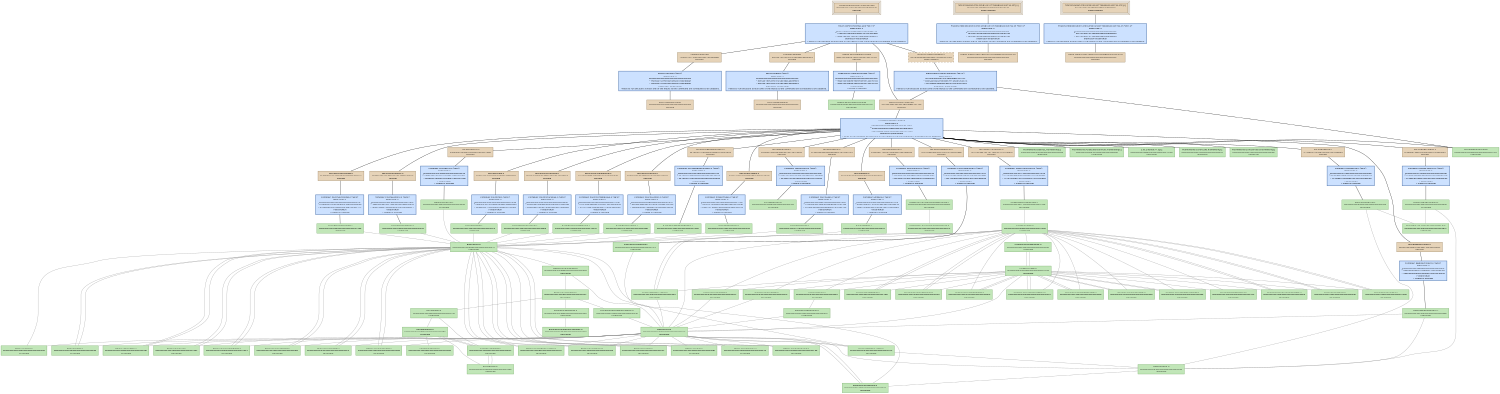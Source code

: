 digraph IOPort {
   size = "10.000000,8.500000";
   concentrate = false;

   node [ shape = box, style = filled, color = "0.3 0.5 0.6", fillcolor = "0.3 0.2 0.9", fontname = "Monaco", fontsize = "9" ];
   n00001 [ label = "Development/IOPort.mexmac.app\n493e7d42021455e7390e33bf5ef6ecf3\nMissing", color = "0.1 0.5 0.5", fillcolor = "0.1 0.2 0.9", peripheries = 3 ];
   n00002 [ label = "Contents/Info.plist\n7f2f83215c7f59029295851ec8edddaf\nMissing", color = "0.1 0.5 0.5", fillcolor = "0.1 0.2 0.9" ];
   n00003 [ label = "IOPort.build/Info.plist\n00000000000000000000000000000000\nMissing", color = "0.1 0.5 0.5", fillcolor = "0.1 0.2 0.9" ];
   n00004 [ label = "Contents/PkgInfo\nec952e1f87a4704125d04d65a8d9f939\nMissing", color = "0.1 0.5 0.5", fillcolor = "0.1 0.2 0.9" ];
   n00005 [ label = "IOPort.build/PkgInfo\n00000000000000000000000000000000\nMissing", color = "0.1 0.5 0.5", fillcolor = "0.1 0.2 0.9" ];
   n00006 [ label = "English.lproj/InfoPlist.strings\n496b1059cdcfe7eb9f109941a3c781e2\nMissing", color = "0.1 0.5 0.5", fillcolor = "0.1 0.2 0.9" ];
   n00007 [ label = "English.lproj/InfoPlist.strings\n00000000434c45840000000000000228\nUpToDate" ];
   n00008 [ label = "ppc/PsychError.o\n3f4d58451bf9a81e204ba1ce50351eb8\nMissing", color = "0.1 0.5 0.5", fillcolor = "0.1 0.2 0.9" ];
   n00009 [ label = "Base/PsychError.c\n00000000434c4585000000000000563d\nUpToDate" ];
   n00010 [ label = "ppc/PsychRegisterProject.o\n3818c5b137a64068cd34dcd73b678bf6\nMissing", color = "0.1 0.5 0.5", fillcolor = "0.1 0.2 0.9" ];
   n00011 [ label = "Base/PsychRegisterProject.c\n00000000434c458500000000000012e6\nUpToDate" ];
   n00012 [ label = "ppc/PsychHelp.o\n010e0c4a446d3b3b6dd4f07b16ce0154\nMissing", color = "0.1 0.5 0.5", fillcolor = "0.1 0.2 0.9" ];
   n00013 [ label = "Base/PsychHelp.c\n00000000434c811d00000000000005b8\nUpToDate" ];
   n00014 [ label = "ppc/MiniBox.o\n88a575d54240597ac4b7a427cb599a6c\nMissing", color = "0.1 0.5 0.5", fillcolor = "0.1 0.2 0.9" ];
   n00015 [ label = "Base/MiniBox.c\n00000000434c45850000000000000f4f\nUpToDate" ];
   n00016 [ label = "ppc/PsychMemory.o\n3b4b736e0135b450c6676a78f058db17\nMissing", color = "0.1 0.5 0.5", fillcolor = "0.1 0.2 0.9" ];
   n00017 [ label = "Base/PsychMemory.c\n00000000434ca96200000000000003a4\nUpToDate" ];
   n00018 [ label = "ppc/ProjectTable.o\n8342131f60acce3040d4c6480553d1f0\nMissing", color = "0.1 0.5 0.5", fillcolor = "0.1 0.2 0.9" ];
   n00019 [ label = "Base/ProjectTable.c\n00000000434c4585000000000000023a\nUpToDate" ];
   n00020 [ label = "ppc/PsychInit.o\n5e9663c57104c2b65c49b655ff70f0e5\nMissing", color = "0.1 0.5 0.5", fillcolor = "0.1 0.2 0.9" ];
   n00021 [ label = "Base/PsychInit.c\n00000000434c45850000000000000759\nUpToDate" ];
   n00022 [ label = "ppc/PsychTimeGlue.o\n7631c0d82e3e5d7f3c5a75785cb2fa8e\nMissing", color = "0.1 0.5 0.5", fillcolor = "0.1 0.2 0.9" ];
   n00023 [ label = "Base/PsychTimeGlue.c\n000000004355ef98000000000000157f\nUpToDate" ];
   n00024 [ label = "ppc/PsychStructGlue.o\n906b5a437e5827bf363465b527a9db58\nMissing", color = "0.1 0.5 0.5", fillcolor = "0.1 0.2 0.9" ];
   n00025 [ label = "Base/PsychStructGlue.c\n00000000434c45850000000000002bb8\nUpToDate" ];
   n00026 [ label = "ppc/PsychVersioning.o\nb1bb9bac562233bce30c3be7054b711c\nMissing", color = "0.1 0.5 0.5", fillcolor = "0.1 0.2 0.9" ];
   n00027 [ label = "Base/PsychVersioning.c\n000000004355688200000000000014ee\nUpToDate" ];
   n00028 [ label = "ppc/MODULEVersion.o\n151974c4d81421977b955c101b7c8d0d\nMissing", color = "0.1 0.5 0.5", fillcolor = "0.1 0.2 0.9" ];
   n00029 [ label = "Screen/MODULEVersion.c\n000000004354a112000000000000124e\nUpToDate" ];
   n00030 [ label = "ppc/PsychScriptingGlue.o\n615cf104e7feac8e3967136c4395dc96\nMissing", color = "0.1 0.5 0.5", fillcolor = "0.1 0.2 0.9" ];
   n00031 [ label = "Base/PsychScriptingGlue.c\n00000000434c458500000000000105c5\nUpToDate" ];
   n00032 [ label = "ppc/mexversion.o\n2246aa142664842e2a07d072a1594f0f\nMissing", color = "0.1 0.5 0.5", fillcolor = "0.1 0.2 0.9" ];
   n00033 [ label = "src/mexversion.c\n000000004332d94600000000000002d2\nUpToDate" ];
   n00034 [ label = "ppc/PsychAuthors.o\nba9a96afcaf14ee8a814220d46324926\nMissing", color = "0.1 0.5 0.5", fillcolor = "0.1 0.2 0.9" ];
   n00035 [ label = "Base/PsychAuthors.c\n00000000434c81430000000000000d3b\nUpToDate" ];
   n00036 [ label = "ppc/RegisterProject.o\n48e9959893b6ccd2fada12065a5406a2\nMissing", color = "0.1 0.5 0.5", fillcolor = "0.1 0.2 0.9" ];
   n00037 [ label = "IOPort/RegisterProject.c\n00000000434c458500000000000004ee\nUpToDate" ];
   n00038 [ label = "ppc/IOWarriorLib.o\n25040d31768c97fe08a9001e42fee626\nMissing", color = "0.1 0.5 0.5", fillcolor = "0.1 0.2 0.9" ];
   n00039 [ label = "IOWarrior Lib Sources/IOWarriorLib.c\n00000000434c45850000000000006bd5\nUpToDate" ];
   n00040 [ label = "ppc/IOPORTInit.o\n7c70dfe01ff4f0df3534347a678b6e8d\nMissing", color = "0.1 0.5 0.5", fillcolor = "0.1 0.2 0.9" ];
   n00041 [ label = "IOPort/IOPORTInit.c\n00000000434c4585000000000000042e\nUpToDate" ];
   n00042 [ label = "ppc/IOPORTSetPort.o\ncc4ae6d73eaf5525e95a302758bb3ce9\nMissing", color = "0.1 0.5 0.5", fillcolor = "0.1 0.2 0.9" ];
   n00043 [ label = "IOPort/IOPORTSetPort.c\n00000000434c45850000000000000470\nUpToDate" ];
   n00044 [ label = "MacOS/IOPort.mexmac\na2185a364538c4533fe20fdff7271259\nMissing", color = "0.1 0.5 0.5", fillcolor = "0.1 0.2 0.9" ];
   n00045 [ label = "Frameworks/OpenGL.framework[C]\n00000000434ac55900000000000000ee\nUpToDate" ];
   n00046 [ label = "Frameworks/ApplicationServices.framework[C]\n00000000434ac53300000000000000ee\nUpToDate" ];
   n00047 [ label = "2.95.2/libstdc++.a[C]\n00000000434abb590000000000075c68\nUpToDate" ];
   n00048 [ label = "Frameworks/CoreAudio.framework[C]\n00000000434ac55b00000000000000cc\nUpToDate" ];
   n00049 [ label = "Frameworks/CoreServices.framework[C]\n00000000434ac53600000000000000ee\nUpToDate" ];
   n00050 [ label = "mac/mexFunction.map\n000000004332d946000000000000012e\nUpToDate" ];
   n00051 [ label = "<IOPort.build/Script-2F0B169107788BB500359736.sh>[A]\nd5ccab1e52b998e202e8d272c9a3b1ad\nDepsUpdated", color = "0.1 0.5 0.5", fillcolor = "0.1 0.2 0.9", peripheries = 3 ];
   n00052 [ label = "IOPort.build/Script-2F0B169107788BB500359736.sh\n00000000000000000000000000000000\nMissing", color = "0.1 0.5 0.5", fillcolor = "0.1 0.2 0.9" ];
   n00053 [ label = "<IOPort.build/Script-2F0B169207788BB500359736.sh>[A]\nec2142ad1c373fdce6bd9b326dfabd69\nDepsUpdated", color = "0.1 0.5 0.5", fillcolor = "0.1 0.2 0.9", peripheries = 3 ];
   n00054 [ label = "IOPort.build/Script-2F0B169207788BB500359736.sh\n00000000000000000000000000000000\nMissing", color = "0.1 0.5 0.5", fillcolor = "0.1 0.2 0.9" ];
   n00055 [ label = "<MacOS/IOPort.mexmac>\n401df86f6aadd395da95194546027664\nDepsUpdated", color = "0.1 0.5 0.5", fillcolor = "0.1 0.2 0.9", style = "filled,dashed" ];
   n00056 [ label = "Base/Psych.h\n00000000435548b60000000000000410\nUpToDate" ];
   n00057 [ label = "Base/Psych.h\n00000000435548b60000000000000410\nUpToDate" ];
   n00058 [ label = "Screen/Screen.h\n000000004355f28e00000000000012e0\nUpToDate" ];
   n00059 [ label = "IOPort/IOPort.h\n00000000434c45850000000000000236\nUpToDate" ];
   n00060 [ label = "IOWarrior Lib Sources/IOWarriorLib.h\n00000000434c45850000000000002d15\nUpToDate" ];
   n00061 [ label = "IOWarrior Lib Sources/IOWarriorLib.h\n00000000434c45850000000000002d15\nUpToDate" ];
   n00062 [ label = "Base/PsychConstants.h\n00000000435548d4000000000000080d\nUpToDate" ];
   n00063 [ label = "Base/MiniBox.h\n00000000435548d400000000000004d6\nUpToDate" ];
   n00064 [ label = "Base/ProjectTable.h\n00000000435548d400000000000002f6\nUpToDate" ];
   n00065 [ label = "Base/PsychError.h\n00000000435548d40000000000001fe7\nUpToDate" ];
   n00066 [ label = "Base/PsychScriptingGlue.h\n00000000435548f30000000000001a37\nUpToDate" ];
   n00067 [ label = "Base/PsychStructGlue.h\n000000004355496c0000000000000bcc\nUpToDate" ];
   n00068 [ label = "Base/PsychCellGlue.h\n00000000434c458500000000000005c5\nUpToDate" ];
   n00069 [ label = "Base/PsychRegisterProject.h\n00000000435548d400000000000003f1\nUpToDate" ];
   n00070 [ label = "Base/PsychAuthors.h\n00000000435548d400000000000005e9\nUpToDate" ];
   n00071 [ label = "Base/PsychVersioning.h\n00000000435548f300000000000004dd\nUpToDate" ];
   n00072 [ label = "Base/PsychHelp.h\n00000000434c45850000000000000357\nUpToDate" ];
   n00073 [ label = "Base/PsychInit.h\n00000000435548f300000000000002db\nUpToDate" ];
   n00074 [ label = "Base/PsychMemory.h\n00000000435548d40000000000000473\nUpToDate" ];
   n00075 [ label = "Base/PsychTimeGlue.h\n000000004355ef010000000000000483\nUpToDate" ];
   n00076 [ label = "Base/PsychInstrument.h\n00000000435548d400000000000001a8\nUpToDate" ];
   n00077 [ label = "IOPort/RegisterProject.h\n00000000434c458500000000000001e4\nUpToDate" ];
   n00078 [ label = "Base/TimeLists.h\n00000000435548f300000000000002a9\nUpToDate" ];
   n00079 [ label = "Screen/PsychRects.h\n00000000434c458500000000000005d5\nUpToDate" ];
   n00080 [ label = "Screen/ScreenTypes.h\n00000000434c458500000000000013b6\nUpToDate" ];
   n00081 [ label = "Screen/PsychVideoGlue.h\n00000000434c458500000000000005d4\nUpToDate" ];
   n00082 [ label = "Screen/PsychScreenGlue.h\n00000000434c45850000000000000d6d\nUpToDate" ];
   n00083 [ label = "Screen/PsychWindowTextGlue.h\n00000000434c458500000000000008ee\nUpToDate" ];
   n00084 [ label = "Screen/WindowBank.h\n000000004355e68c0000000000001b31\nUpToDate" ];
   n00085 [ label = "Screen/PsychWindowGlue.h\n000000004355e21f0000000000000a66\nUpToDate" ];
   n00086 [ label = "Screen/PsychTextureSupport.h\n000000004355a03b0000000000000370\nUpToDate" ];
   n00087 [ label = "Screen/PsychAlphaBlending.h\n00000000434c458500000000000004fb\nUpToDate" ];
   n00088 [ label = "Screen/ScreenArguments.h\n00000000434c45850000000000000ca3\nUpToDate" ];
   n00089 [ label = "Screen/RegisterProject.h\n00000000434c45850000000000000284\nUpToDate" ];
   n00090 [ label = "Screen/WindowHelpers.h\n00000000434c45850000000000000773\nUpToDate" ];
   n00091 [ label = "Fonts/PsychFontGlue.h\n00000000434c45850000000000000e47\nUpToDate" ];
   n00092 [ label = "Fonts/ScreenFontGlue.h\n00000000434c45850000000000000260\nUpToDate" ];
   n00093 [ label = "Fonts/FontInfo.h\n00000000434c45850000000000000ef4\nUpToDate" ];
   n00094 [ label = "Screen/ScreenPreferenceState.h\n000000004355d9f300000000000006ba\nUpToDate" ];
   n00095 [ label = "Base/PsychIncludes.h\n00000000435548d4000000000000074c\nUpToDate" ];
   n00096 [ label = "Base/PsychPlatform.h\n00000000435548d40000000000000589\nUpToDate" ];
   n00097 [ label = "include/mex.h\n000000004332d9460000000000003742\nUpToDate" ];
   n00098 [ label = "OS9ToolboxFragments/Events.h\n00000000434c45850000000000000236\nUpToDate" ];
   n00099 [ label = "Base/PsychPlatformConstants.h\n000000004355492f000000000000070e\nUpToDate" ];
   n00100 [ label = "include/matrix.h\n000000004332d9460000000000009ff2\nUpToDate" ];
   n00101 [ label = "include/mwdebug.h\n000000004332d9460000000000002b3c\nUpToDate" ];
   n00102 [ label = "include/tmwtypes.h\n000000004332d946000000000000458d\nUpToDate" ];
   n00103 [ label = "include/mat.h\n000000004332d94600000000000023ab\nUpToDate" ];
   n00104 [ label = "Screen/Screen.h\n000000004355f28e00000000000012e0\nUpToDate" ];
   n00105 [ label = "Fonts/PsychFontGlue.h\n00000000434c45850000000000000e47\nUpToDate" ];

   node [ shape = box, style = "filled,bold", color = "0.7 0.5 0.7", fillcolor = "0.7 0.2 1.0", fontname = "Monaco", fontsize = "9" ];
   c00001 [ label = "PBXCp Info.plist <wt:0>\nwaitCount: 0\n00000000000000000000000000000000\n^ 7f2f83215c7f59029295851ec8edddaf\n= 7f2f83215c7f59029295851ec8edddaf\nIndirectlyNeedsToRun\nNeeds to run because at least one of the inputs to the command are scheduled to be updated.", color = "0.6 0.5 0.7", fillcolor = "0.6 0.2 1.0" ];
   c00002 [ label = "PBXCp PkgInfo <wt:0>\nwaitCount: 0\n00000000000000000000000000000000\n^ ec952e1f87a4704125d04d65a8d9f939\n= ec952e1f87a4704125d04d65a8d9f939\nIndirectlyNeedsToRun\nNeeds to run because at least one of the inputs to the command are scheduled to be updated.", color = "0.6 0.5 0.7", fillcolor = "0.6 0.2 1.0" ];
   c00003 [ label = "CpResource InfoPlist.strings <wt:4>\nwaitCount: 0\n00000000000000000000000000000000\n^ 496b1059cdcfe7eb9f109941a3c781e2\n= 496b1059cdcfe7eb9f109941a3c781e2\nNeedsToRun\n1 output is missing", color = "0.6 0.5 0.7", fillcolor = "0.6 0.2 1.0" ];
   c00004 [ label = "CompileC PsychError.o <wt:6>\nwaitCount: 0\n000000004355492f0000000000004529\n^ 3f4d584558ace131204ba1ce50355b91\n= 3f4d58451bf9a81e204ba1ce50351eb8\nNeedsToRun\n1 output is missing", color = "0.6 0.5 0.7", fillcolor = "0.6 0.2 1.0" ];
   c00005 [ label = "CompileC PsychRegisterProject.o <wt:6>\nwaitCount: 0\n000000004355492f00000000000001f2\n^ 3818c5b174f30947cd34dcd73b678a04\n= 3818c5b137a64068cd34dcd73b678bf6\nNeedsToRun\n1 output is missing", color = "0.6 0.5 0.7", fillcolor = "0.6 0.2 1.0" ];
   c00006 [ label = "CompileC PsychHelp.o <wt:6>\nwaitCount: 0\n0000000043558db700000000000016ac\n^ 010e0c4a0738b68c6dd4f07b16ce17f8\n= 010e0c4a446d3b3b6dd4f07b16ce0154\nNeedsToRun\n1 output is missing", color = "0.6 0.5 0.7", fillcolor = "0.6 0.2 1.0" ];
   c00007 [ label = "CompileC MiniBox.o <wt:6>\nwaitCount: 0\n000000004355492f0000000000001c5b\n^ 88a575d501151055c4b7a427cb598637\n= 88a575d54240597ac4b7a427cb599a6c\nNeedsToRun\n1 output is missing", color = "0.6 0.5 0.7", fillcolor = "0.6 0.2 1.0" ];
   c00008 [ label = "CompileC PsychMemory.o <wt:6>\nwaitCount: 0\n000000004355a5c800000000000010b0\n^ 3b4b736e42601198c6676a78f058cba7\n= 3b4b736e0135b450c6676a78f058db17\nNeedsToRun\n1 output is missing", color = "0.6 0.5 0.7", fillcolor = "0.6 0.2 1.0" ];
   c00009 [ label = "CompileC ProjectTable.o <wt:6>\nwaitCount: 0\n000000004355492f000000000000112e\n^ 8342131f23f9871f40d4c6480553c0de\n= 8342131f60acce3040d4c6480553d1f0\nNeedsToRun\n1 output is missing", color = "0.6 0.5 0.7", fillcolor = "0.6 0.2 1.0" ];
   c00010 [ label = "CompileC PsychInit.o <wt:6>\nwaitCount: 0\n000000004355492f000000000000144d\n^ 5e9663c532518b995c49b655ff70e4a8\n= 5e9663c57104c2b65c49b655ff70f0e5\nNeedsToRun\n1 output is missing", color = "0.6 0.5 0.7", fillcolor = "0.6 0.2 1.0" ];
   c00011 [ label = "CompileC PsychTimeGlue.o <wt:6>\nwaitCount: 0\n000000004355ee420000000000001372\n^ 7631c0d86d6bb33d3c5a75785cb2e9fc\n= 7631c0d82e3e5d7f3c5a75785cb2fa8e\nNeedsToRun\n1 output is missing", color = "0.6 0.5 0.7", fillcolor = "0.6 0.2 1.0" ];
   c00012 [ label = "CompileC PsychStructGlue.o <wt:6>\nwaitCount: 0\n000000004355492f00000000000038ac\n^ 906b5a433d0d6e90363465b527a9e3f4\n= 906b5a437e5827bf363465b527a9db58\nNeedsToRun\n1 output is missing", color = "0.6 0.5 0.7", fillcolor = "0.6 0.2 1.0" ];
   c00013 [ label = "CompileC PsychVersioning.o <wt:6>\nwaitCount: 0\n00000000434c642800000000000007fa\n^ b1bb9bac156e5794e30c3be7054b76e6\n= b1bb9bac562233bce30c3be7054b711c\nNeedsToRun\n1 output is missing", color = "0.6 0.5 0.7", fillcolor = "0.6 0.2 1.0" ];
   c00014 [ label = "CompileC MODULEVersion.o <wt:6>\nwaitCount: 0\n000000004354a112000000000000124e\n^ 151974c49b4080857b955c101b7c9f43\n= 151974c4d81421977b955c101b7c8d0d\nNeedsToRun\n1 output is missing", color = "0.6 0.5 0.7", fillcolor = "0.6 0.2 1.0" ];
   c00015 [ label = "CompileC PsychScriptingGlue.o <wt:6>\nwaitCount: 0\n000000004355492f00000000000116d1\n^ 615cf104a4abe5a13967136c4394ca47\n= 615cf104e7feac8e3967136c4395dc96\nNeedsToRun\n1 output is missing", color = "0.6 0.5 0.7", fillcolor = "0.6 0.2 1.0" ];
   c00016 [ label = "CompileC mexversion.o <wt:6>\nwaitCount: 0\n000000004332d94600000000000002d2\n^ 2246aa1465565d682a07d072a1594ddd\n= 2246aa142664842e2a07d072a1594f0f\nNeedsToRun\n1 output is missing", color = "0.6 0.5 0.7", fillcolor = "0.6 0.2 1.0" ];
   c00017 [ label = "CompileC PsychAuthors.o <wt:6>\nwaitCount: 0\n0000000043558de90000000000001e2f\n^ ba9a96af89a4c301a814220d46325709\n= ba9a96afcaf14ee8a814220d46324926\nNeedsToRun\n1 output is missing", color = "0.6 0.5 0.7", fillcolor = "0.6 0.2 1.0" ];
   c00018 [ label = "CompileC RegisterProject.o <wt:6>\nwaitCount: 0\n000000004355eedb0000000000000456\n^ 48e99598d0e32209fada12065a5402f4\n= 48e9959893b6ccd2fada12065a5406a2\nNeedsToRun\n1 output is missing", color = "0.6 0.5 0.7", fillcolor = "0.6 0.2 1.0" ];
   c00019 [ label = "CompileC IOWarriorLib.o <wt:6>\nwaitCount: 0\n000000000000000000000000000046c0\n^ 25040d31768c97fe08a9001e42fea0e6\n= 25040d31768c97fe08a9001e42fee626\nNeedsToRun\n1 output is missing", color = "0.6 0.5 0.7", fillcolor = "0.6 0.2 1.0" ];
   c00020 [ label = "CompileC IOPORTInit.o <wt:6>\nwaitCount: 0\n000000000019aa840000000000002f8e\n^ 7c70dfe01fed5a5b3534347a678b4103\n= 7c70dfe01ff4f0df3534347a678b6e8d\nNeedsToRun\n1 output is missing", color = "0.6 0.5 0.7", fillcolor = "0.6 0.2 1.0" ];
   c00021 [ label = "CompileC IOPORTSetPort.o <wt:6>\nwaitCount: 0\n000000000019aa840000000000002fd0\n^ cc4ae6d73eb6ffa1e95a302758bb1339\n= cc4ae6d73eaf5525e95a302758bb3ce9\nNeedsToRun\n1 output is missing", color = "0.6 0.5 0.7", fillcolor = "0.6 0.2 1.0" ];
   c00022 [ label = "Ld IOPort.mexmac <wt:6>\nwaitCount: 0\n0ecefe0d2bcda08c9978b34c5af11c88\n^ acd6a43b6ef564dfa69abc93add60ed1\n= a2185a364538c4533fe20fdff7271259\nIndirectlyNeedsToRun\nNeeds to run because at least one of the inputs to the command are scheduled to be updated.", color = "0.6 0.5 0.7", fillcolor = "0.6 0.2 1.0" ];
   c00023 [ label = "PhaseScriptExecution Script-2F0B169107788BB500359736.sh <wt:10>\nwaitCount: 0\n00000000000000000000000000000000\n^ d5ccab1e52b998e202e8d272c9a3b1ad\n= d5ccab1e52b998e202e8d272c9a3b1ad\nIndirectlyNeedsToRun\nNeeds to run because at least one of the inputs to the command are scheduled to be updated.", color = "0.6 0.5 0.7", fillcolor = "0.6 0.2 1.0" ];
   c00024 [ label = "PhaseScriptExecution Script-2F0B169207788BB500359736.sh <wt:12>\nwaitCount: 0\n00000000000000000000000000000000\n^ ec2142ad1c373fdce6bd9b326dfabd69\n= ec2142ad1c373fdce6bd9b326dfabd69\nIndirectlyNeedsToRun\nNeeds to run because at least one of the inputs to the command are scheduled to be updated.", color = "0.6 0.5 0.7", fillcolor = "0.6 0.2 1.0" ];
   c00025 [ label = "EditSymbols IOPort.mexmac <wt:13>\nwaitCount: 0\na2185a36060a1d153fe20fdff7271377\n^ e205a2596ca7ce80e577169ab1256513\n= 401df86f6aadd395da95194546027664\nIndirectlyNeedsToRun\nNeeds to run because at least one of the inputs to the command are scheduled to be updated.", color = "0.6 0.5 0.7", fillcolor = "0.6 0.2 1.0" ];
   c00026 [ label = "Touch IOPort.mexmac.app <wt:14>\nwaitCount: 0\n38d41f3e3981d96ecd2247a072d6c149\n^ 71ea627c3b958c89f42c741f2c202dba\n= 493e7d42021455e7390e33bf5ef6ecf3\nIndirectlyNeedsToRun\nNeeds to run because at least one of the inputs to the command are scheduled to be updated.", color = "0.6 0.5 0.7", fillcolor = "0.6 0.2 1.0" ];

   edge [ style = solid, color = black, arrowhead = none, arrowtail = normal ];
   n00001 -> { c00026 };
   n00002 -> { c00001 };
   n00004 -> { c00002 };
   n00006 -> { c00003 };
   n00008 -> { c00004 };
   n00010 -> { c00005 };
   n00012 -> { c00006 };
   n00014 -> { c00007 };
   n00016 -> { c00008 };
   n00018 -> { c00009 };
   n00020 -> { c00010 };
   n00022 -> { c00011 };
   n00024 -> { c00012 };
   n00026 -> { c00013 };
   n00028 -> { c00014 };
   n00030 -> { c00015 };
   n00032 -> { c00016 };
   n00034 -> { c00017 };
   n00036 -> { c00018 };
   n00038 -> { c00019 };
   n00040 -> { c00020 };
   n00042 -> { c00021 };
   n00044 -> { c00022 };
   n00051 -> { c00023 };
   n00053 -> { c00024 };
   n00055 -> { c00025 };
   c00001 -> { n00003 };
   c00002 -> { n00005 n00005 };
   c00003 -> { n00007 n00007 };
   c00004 -> { n00009 };
   c00005 -> { n00011 };
   c00006 -> { n00013 };
   c00007 -> { n00015 };
   c00008 -> { n00017 };
   c00009 -> { n00019 };
   c00010 -> { n00021 };
   c00011 -> { n00023 };
   c00012 -> { n00025 };
   c00013 -> { n00027 };
   c00014 -> { n00029 };
   c00015 -> { n00031 };
   c00016 -> { n00033 };
   c00017 -> { n00035 };
   c00018 -> { n00037 };
   c00019 -> { n00039 };
   c00020 -> { n00041 };
   c00021 -> { n00043 };
   c00022 -> { n00008 n00010 n00012 n00014 n00016 n00018 n00020 n00022 n00024 n00026 n00028 n00030 n00032 n00034 n00036 n00038 n00040 n00042 n00045 n00046 n00047 n00048 n00049 n00050 };
   c00023 -> { n00052 };
   c00024 -> { n00054 };
   c00025 -> { n00044 n00050 };
   c00026 -> { n00002 n00004 n00006 n00044 n00055 };

   edge [ style = solid, color = gray60, arrowhead = none, arrowtail = normal ];
   n00009 -> { n00056 };
   n00011 -> { n00056 };
   n00013 -> { n00056 };
   n00015 -> { n00056 };
   n00017 -> { n00056 };
   n00019 -> { n00056 };
   n00021 -> { n00056 };
   n00023 -> { n00057 };
   n00025 -> { n00056 };
   n00027 -> { n00056 };
   n00029 -> { n00058 };
   n00031 -> { n00056 };
   n00035 -> { n00056 };
   n00037 -> { n00057 n00059 };
   n00039 -> { n00060 };
   n00041 -> { n00059 n00061 };
   n00043 -> { n00059 n00061 };
   n00056 -> { n00062 n00063 n00064 n00065 n00066 n00067 n00068 n00069 n00070 n00071 n00072 n00073 n00074 n00075 n00076 n00077 n00078 };
   n00057 -> { n00062 n00063 n00064 n00065 n00066 n00067 n00068 n00069 n00070 n00071 n00072 n00073 n00074 n00075 n00076 n00077 n00078 };
   n00058 -> { n00057 n00079 n00080 n00081 n00082 n00083 n00084 n00085 n00086 n00087 n00088 n00089 n00090 n00091 n00092 n00093 n00094 };
   n00059 -> { n00057 n00075 };
   n00062 -> { n00095 };
   n00063 -> { n00056 };
   n00064 -> { n00056 };
   n00065 -> { n00056 };
   n00066 -> { n00056 };
   n00067 -> { n00056 };
   n00068 -> { n00056 };
   n00069 -> { n00056 };
   n00070 -> { n00056 };
   n00071 -> { n00056 };
   n00072 -> { n00056 };
   n00073 -> { n00056 };
   n00075 -> { n00057 };
   n00076 -> { n00056 };
   n00077 -> { n00057 n00059 };
   n00079 -> { n00058 };
   n00080 -> { n00058 };
   n00081 -> { n00104 };
   n00082 -> { n00104 };
   n00083 -> { n00104 };
   n00084 -> { n00058 };
   n00085 -> { n00104 };
   n00086 -> { n00104 };
   n00087 -> { n00104 };
   n00088 -> { n00058 };
   n00089 -> { n00057 n00058 };
   n00091 -> { n00057 };
   n00092 -> { n00057 };
   n00093 -> { n00105 };
   n00094 -> { n00058 };
   n00095 -> { n00096 n00097 n00097 n00098 n00097 };
   n00096 -> { n00099 };
   n00097 -> { n00100 n00100 n00101 };
   n00098 -> { n00057 };
   n00100 -> { n00102 n00101 };
   n00101 -> { n00100 n00103 };
   n00103 -> { n00100 n00101 };
   n00104 -> { n00057 n00079 n00080 n00081 n00082 n00083 n00084 n00085 n00086 n00087 n00088 n00089 n00090 n00091 n00092 n00093 n00094 };
   n00105 -> { n00057 };
}
